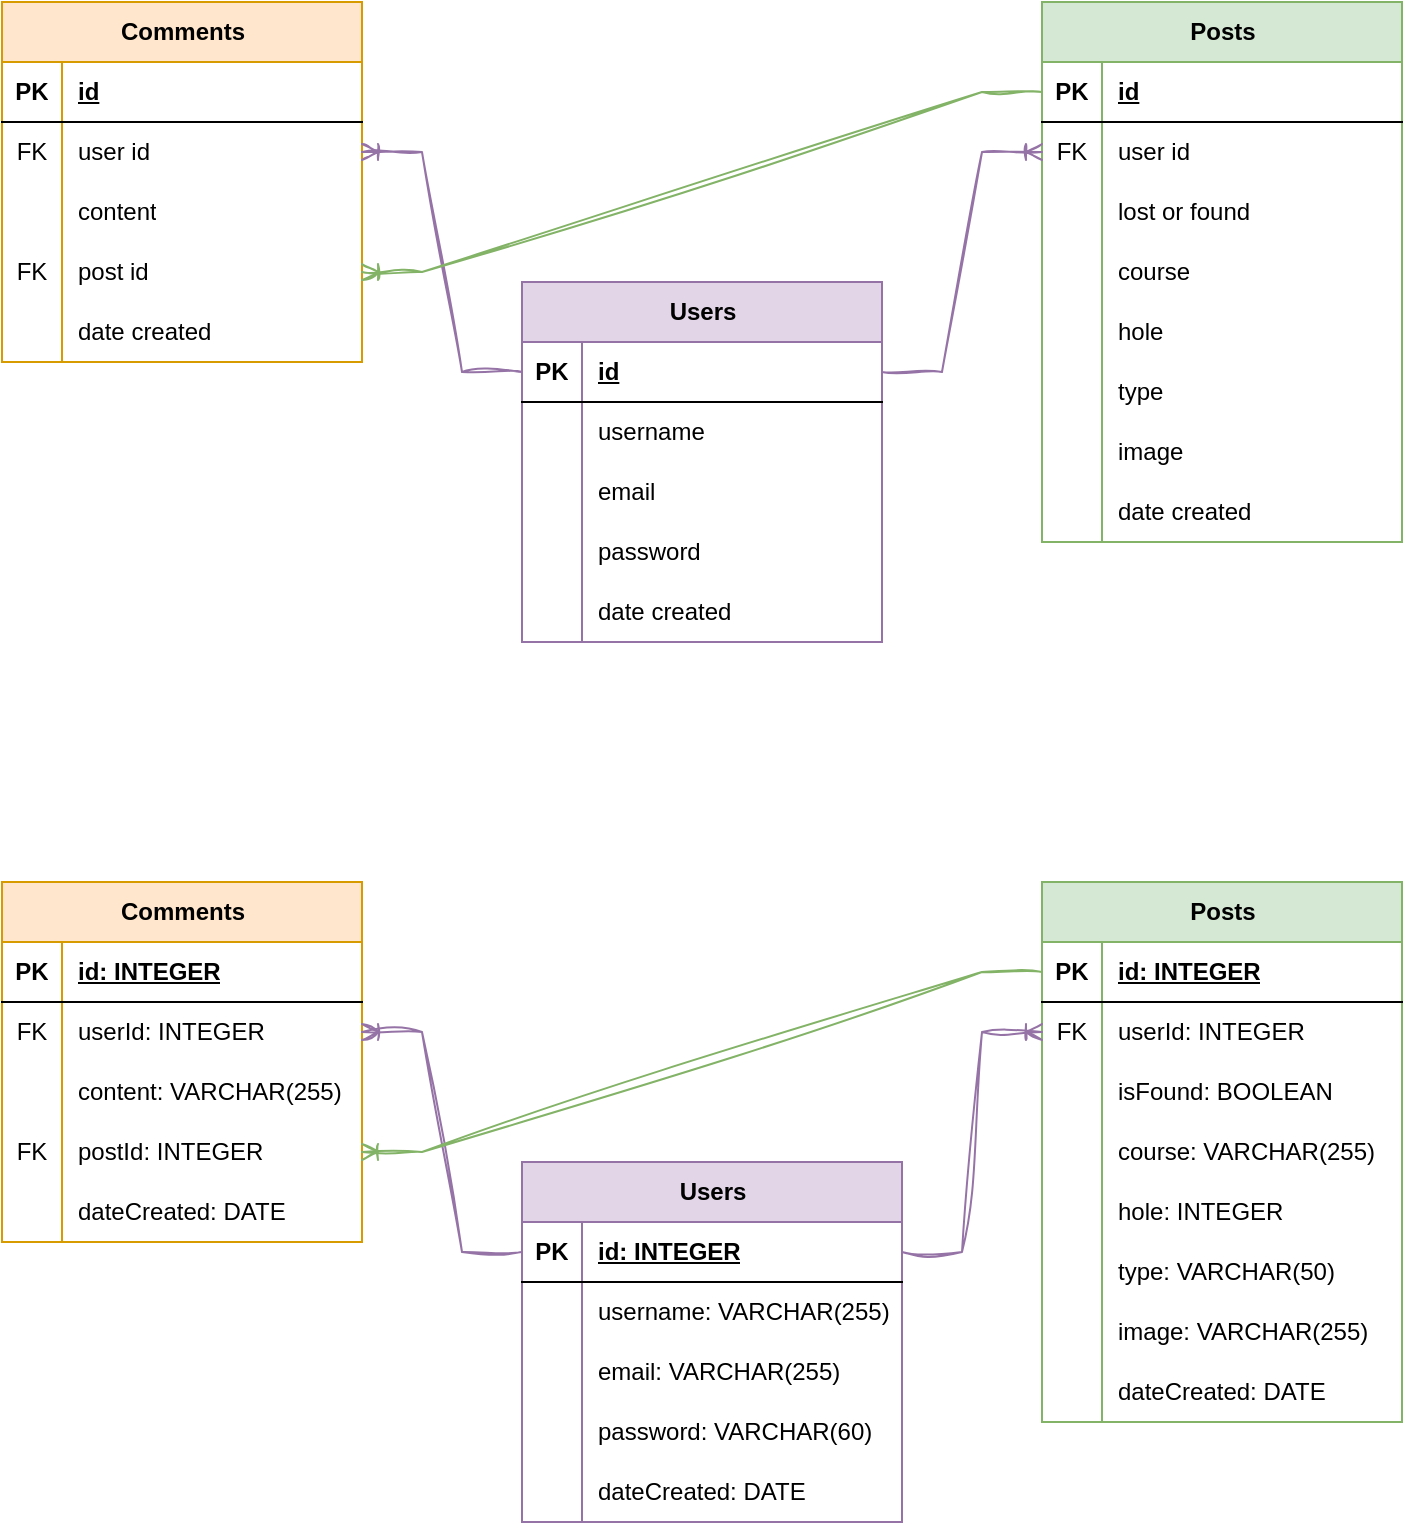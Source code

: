 <mxfile version="21.2.1" type="device">
  <diagram name="Page-1" id="g2P7sczLFPX81sxftLZf">
    <mxGraphModel dx="472" dy="746" grid="1" gridSize="10" guides="1" tooltips="1" connect="1" arrows="1" fold="1" page="1" pageScale="1" pageWidth="827" pageHeight="1169" math="0" shadow="0">
      <root>
        <mxCell id="0" />
        <mxCell id="1" parent="0" />
        <mxCell id="VHgBIhYrt_gvSV1f3l5t-1" value="Users" style="shape=table;startSize=30;container=1;collapsible=1;childLayout=tableLayout;fixedRows=1;rowLines=0;fontStyle=1;align=center;resizeLast=1;html=1;fillColor=#e1d5e7;strokeColor=#9673a6;" parent="1" vertex="1">
          <mxGeometry x="1030" y="220" width="180" height="180" as="geometry">
            <mxRectangle x="80" y="120" width="70" height="30" as="alternateBounds" />
          </mxGeometry>
        </mxCell>
        <mxCell id="VHgBIhYrt_gvSV1f3l5t-2" value="" style="shape=tableRow;horizontal=0;startSize=0;swimlaneHead=0;swimlaneBody=0;fillColor=none;collapsible=0;dropTarget=0;points=[[0,0.5],[1,0.5]];portConstraint=eastwest;top=0;left=0;right=0;bottom=1;" parent="VHgBIhYrt_gvSV1f3l5t-1" vertex="1">
          <mxGeometry y="30" width="180" height="30" as="geometry" />
        </mxCell>
        <mxCell id="VHgBIhYrt_gvSV1f3l5t-3" value="PK" style="shape=partialRectangle;connectable=0;fillColor=none;top=0;left=0;bottom=0;right=0;fontStyle=1;overflow=hidden;whiteSpace=wrap;html=1;" parent="VHgBIhYrt_gvSV1f3l5t-2" vertex="1">
          <mxGeometry width="30" height="30" as="geometry">
            <mxRectangle width="30" height="30" as="alternateBounds" />
          </mxGeometry>
        </mxCell>
        <mxCell id="VHgBIhYrt_gvSV1f3l5t-4" value="id" style="shape=partialRectangle;connectable=0;fillColor=none;top=0;left=0;bottom=0;right=0;align=left;spacingLeft=6;fontStyle=5;overflow=hidden;whiteSpace=wrap;html=1;" parent="VHgBIhYrt_gvSV1f3l5t-2" vertex="1">
          <mxGeometry x="30" width="150" height="30" as="geometry">
            <mxRectangle width="150" height="30" as="alternateBounds" />
          </mxGeometry>
        </mxCell>
        <mxCell id="VHgBIhYrt_gvSV1f3l5t-5" value="" style="shape=tableRow;horizontal=0;startSize=0;swimlaneHead=0;swimlaneBody=0;fillColor=none;collapsible=0;dropTarget=0;points=[[0,0.5],[1,0.5]];portConstraint=eastwest;top=0;left=0;right=0;bottom=0;" parent="VHgBIhYrt_gvSV1f3l5t-1" vertex="1">
          <mxGeometry y="60" width="180" height="30" as="geometry" />
        </mxCell>
        <mxCell id="VHgBIhYrt_gvSV1f3l5t-6" value="" style="shape=partialRectangle;connectable=0;fillColor=none;top=0;left=0;bottom=0;right=0;editable=1;overflow=hidden;whiteSpace=wrap;html=1;" parent="VHgBIhYrt_gvSV1f3l5t-5" vertex="1">
          <mxGeometry width="30" height="30" as="geometry">
            <mxRectangle width="30" height="30" as="alternateBounds" />
          </mxGeometry>
        </mxCell>
        <mxCell id="VHgBIhYrt_gvSV1f3l5t-7" value="username" style="shape=partialRectangle;connectable=0;fillColor=none;top=0;left=0;bottom=0;right=0;align=left;spacingLeft=6;overflow=hidden;whiteSpace=wrap;html=1;" parent="VHgBIhYrt_gvSV1f3l5t-5" vertex="1">
          <mxGeometry x="30" width="150" height="30" as="geometry">
            <mxRectangle width="150" height="30" as="alternateBounds" />
          </mxGeometry>
        </mxCell>
        <mxCell id="VHgBIhYrt_gvSV1f3l5t-8" value="" style="shape=tableRow;horizontal=0;startSize=0;swimlaneHead=0;swimlaneBody=0;fillColor=none;collapsible=0;dropTarget=0;points=[[0,0.5],[1,0.5]];portConstraint=eastwest;top=0;left=0;right=0;bottom=0;" parent="VHgBIhYrt_gvSV1f3l5t-1" vertex="1">
          <mxGeometry y="90" width="180" height="30" as="geometry" />
        </mxCell>
        <mxCell id="VHgBIhYrt_gvSV1f3l5t-9" value="" style="shape=partialRectangle;connectable=0;fillColor=none;top=0;left=0;bottom=0;right=0;editable=1;overflow=hidden;whiteSpace=wrap;html=1;" parent="VHgBIhYrt_gvSV1f3l5t-8" vertex="1">
          <mxGeometry width="30" height="30" as="geometry">
            <mxRectangle width="30" height="30" as="alternateBounds" />
          </mxGeometry>
        </mxCell>
        <mxCell id="VHgBIhYrt_gvSV1f3l5t-10" value="email" style="shape=partialRectangle;connectable=0;fillColor=none;top=0;left=0;bottom=0;right=0;align=left;spacingLeft=6;overflow=hidden;whiteSpace=wrap;html=1;" parent="VHgBIhYrt_gvSV1f3l5t-8" vertex="1">
          <mxGeometry x="30" width="150" height="30" as="geometry">
            <mxRectangle width="150" height="30" as="alternateBounds" />
          </mxGeometry>
        </mxCell>
        <mxCell id="VHgBIhYrt_gvSV1f3l5t-11" value="" style="shape=tableRow;horizontal=0;startSize=0;swimlaneHead=0;swimlaneBody=0;fillColor=none;collapsible=0;dropTarget=0;points=[[0,0.5],[1,0.5]];portConstraint=eastwest;top=0;left=0;right=0;bottom=0;" parent="VHgBIhYrt_gvSV1f3l5t-1" vertex="1">
          <mxGeometry y="120" width="180" height="30" as="geometry" />
        </mxCell>
        <mxCell id="VHgBIhYrt_gvSV1f3l5t-12" value="" style="shape=partialRectangle;connectable=0;fillColor=none;top=0;left=0;bottom=0;right=0;editable=1;overflow=hidden;whiteSpace=wrap;html=1;" parent="VHgBIhYrt_gvSV1f3l5t-11" vertex="1">
          <mxGeometry width="30" height="30" as="geometry">
            <mxRectangle width="30" height="30" as="alternateBounds" />
          </mxGeometry>
        </mxCell>
        <mxCell id="VHgBIhYrt_gvSV1f3l5t-13" value="password" style="shape=partialRectangle;connectable=0;fillColor=none;top=0;left=0;bottom=0;right=0;align=left;spacingLeft=6;overflow=hidden;whiteSpace=wrap;html=1;" parent="VHgBIhYrt_gvSV1f3l5t-11" vertex="1">
          <mxGeometry x="30" width="150" height="30" as="geometry">
            <mxRectangle width="150" height="30" as="alternateBounds" />
          </mxGeometry>
        </mxCell>
        <mxCell id="VHgBIhYrt_gvSV1f3l5t-14" style="shape=tableRow;horizontal=0;startSize=0;swimlaneHead=0;swimlaneBody=0;fillColor=none;collapsible=0;dropTarget=0;points=[[0,0.5],[1,0.5]];portConstraint=eastwest;top=0;left=0;right=0;bottom=0;" parent="VHgBIhYrt_gvSV1f3l5t-1" vertex="1">
          <mxGeometry y="150" width="180" height="30" as="geometry" />
        </mxCell>
        <mxCell id="VHgBIhYrt_gvSV1f3l5t-15" style="shape=partialRectangle;connectable=0;fillColor=none;top=0;left=0;bottom=0;right=0;editable=1;overflow=hidden;whiteSpace=wrap;html=1;" parent="VHgBIhYrt_gvSV1f3l5t-14" vertex="1">
          <mxGeometry width="30" height="30" as="geometry">
            <mxRectangle width="30" height="30" as="alternateBounds" />
          </mxGeometry>
        </mxCell>
        <mxCell id="VHgBIhYrt_gvSV1f3l5t-16" value="date created" style="shape=partialRectangle;connectable=0;fillColor=none;top=0;left=0;bottom=0;right=0;align=left;spacingLeft=6;overflow=hidden;whiteSpace=wrap;html=1;" parent="VHgBIhYrt_gvSV1f3l5t-14" vertex="1">
          <mxGeometry x="30" width="150" height="30" as="geometry">
            <mxRectangle width="150" height="30" as="alternateBounds" />
          </mxGeometry>
        </mxCell>
        <mxCell id="VHgBIhYrt_gvSV1f3l5t-17" value="Posts" style="shape=table;startSize=30;container=1;collapsible=1;childLayout=tableLayout;fixedRows=1;rowLines=0;fontStyle=1;align=center;resizeLast=1;html=1;fillColor=#d5e8d4;strokeColor=#82b366;" parent="1" vertex="1">
          <mxGeometry x="1290" y="80" width="180" height="270" as="geometry" />
        </mxCell>
        <mxCell id="VHgBIhYrt_gvSV1f3l5t-18" value="" style="shape=tableRow;horizontal=0;startSize=0;swimlaneHead=0;swimlaneBody=0;fillColor=none;collapsible=0;dropTarget=0;points=[[0,0.5],[1,0.5]];portConstraint=eastwest;top=0;left=0;right=0;bottom=1;" parent="VHgBIhYrt_gvSV1f3l5t-17" vertex="1">
          <mxGeometry y="30" width="180" height="30" as="geometry" />
        </mxCell>
        <mxCell id="VHgBIhYrt_gvSV1f3l5t-19" value="PK" style="shape=partialRectangle;connectable=0;fillColor=none;top=0;left=0;bottom=0;right=0;fontStyle=1;overflow=hidden;whiteSpace=wrap;html=1;" parent="VHgBIhYrt_gvSV1f3l5t-18" vertex="1">
          <mxGeometry width="30" height="30" as="geometry">
            <mxRectangle width="30" height="30" as="alternateBounds" />
          </mxGeometry>
        </mxCell>
        <mxCell id="VHgBIhYrt_gvSV1f3l5t-20" value="id" style="shape=partialRectangle;connectable=0;fillColor=none;top=0;left=0;bottom=0;right=0;align=left;spacingLeft=6;fontStyle=5;overflow=hidden;whiteSpace=wrap;html=1;" parent="VHgBIhYrt_gvSV1f3l5t-18" vertex="1">
          <mxGeometry x="30" width="150" height="30" as="geometry">
            <mxRectangle width="150" height="30" as="alternateBounds" />
          </mxGeometry>
        </mxCell>
        <mxCell id="VHgBIhYrt_gvSV1f3l5t-21" style="shape=tableRow;horizontal=0;startSize=0;swimlaneHead=0;swimlaneBody=0;fillColor=none;collapsible=0;dropTarget=0;points=[[0,0.5],[1,0.5]];portConstraint=eastwest;top=0;left=0;right=0;bottom=0;" parent="VHgBIhYrt_gvSV1f3l5t-17" vertex="1">
          <mxGeometry y="60" width="180" height="30" as="geometry" />
        </mxCell>
        <mxCell id="VHgBIhYrt_gvSV1f3l5t-22" value="FK" style="shape=partialRectangle;connectable=0;fillColor=none;top=0;left=0;bottom=0;right=0;editable=1;overflow=hidden;whiteSpace=wrap;html=1;" parent="VHgBIhYrt_gvSV1f3l5t-21" vertex="1">
          <mxGeometry width="30" height="30" as="geometry">
            <mxRectangle width="30" height="30" as="alternateBounds" />
          </mxGeometry>
        </mxCell>
        <mxCell id="VHgBIhYrt_gvSV1f3l5t-23" value="user id" style="shape=partialRectangle;connectable=0;fillColor=none;top=0;left=0;bottom=0;right=0;align=left;spacingLeft=6;overflow=hidden;whiteSpace=wrap;html=1;" parent="VHgBIhYrt_gvSV1f3l5t-21" vertex="1">
          <mxGeometry x="30" width="150" height="30" as="geometry">
            <mxRectangle width="150" height="30" as="alternateBounds" />
          </mxGeometry>
        </mxCell>
        <mxCell id="VHgBIhYrt_gvSV1f3l5t-24" value="" style="shape=tableRow;horizontal=0;startSize=0;swimlaneHead=0;swimlaneBody=0;fillColor=none;collapsible=0;dropTarget=0;points=[[0,0.5],[1,0.5]];portConstraint=eastwest;top=0;left=0;right=0;bottom=0;" parent="VHgBIhYrt_gvSV1f3l5t-17" vertex="1">
          <mxGeometry y="90" width="180" height="30" as="geometry" />
        </mxCell>
        <mxCell id="VHgBIhYrt_gvSV1f3l5t-25" value="" style="shape=partialRectangle;connectable=0;fillColor=none;top=0;left=0;bottom=0;right=0;editable=1;overflow=hidden;whiteSpace=wrap;html=1;" parent="VHgBIhYrt_gvSV1f3l5t-24" vertex="1">
          <mxGeometry width="30" height="30" as="geometry">
            <mxRectangle width="30" height="30" as="alternateBounds" />
          </mxGeometry>
        </mxCell>
        <mxCell id="VHgBIhYrt_gvSV1f3l5t-26" value="lost or found" style="shape=partialRectangle;connectable=0;fillColor=none;top=0;left=0;bottom=0;right=0;align=left;spacingLeft=6;overflow=hidden;whiteSpace=wrap;html=1;" parent="VHgBIhYrt_gvSV1f3l5t-24" vertex="1">
          <mxGeometry x="30" width="150" height="30" as="geometry">
            <mxRectangle width="150" height="30" as="alternateBounds" />
          </mxGeometry>
        </mxCell>
        <mxCell id="VHgBIhYrt_gvSV1f3l5t-27" value="" style="shape=tableRow;horizontal=0;startSize=0;swimlaneHead=0;swimlaneBody=0;fillColor=none;collapsible=0;dropTarget=0;points=[[0,0.5],[1,0.5]];portConstraint=eastwest;top=0;left=0;right=0;bottom=0;" parent="VHgBIhYrt_gvSV1f3l5t-17" vertex="1">
          <mxGeometry y="120" width="180" height="30" as="geometry" />
        </mxCell>
        <mxCell id="VHgBIhYrt_gvSV1f3l5t-28" value="" style="shape=partialRectangle;connectable=0;fillColor=none;top=0;left=0;bottom=0;right=0;editable=1;overflow=hidden;whiteSpace=wrap;html=1;" parent="VHgBIhYrt_gvSV1f3l5t-27" vertex="1">
          <mxGeometry width="30" height="30" as="geometry">
            <mxRectangle width="30" height="30" as="alternateBounds" />
          </mxGeometry>
        </mxCell>
        <mxCell id="VHgBIhYrt_gvSV1f3l5t-29" value="course" style="shape=partialRectangle;connectable=0;fillColor=none;top=0;left=0;bottom=0;right=0;align=left;spacingLeft=6;overflow=hidden;whiteSpace=wrap;html=1;" parent="VHgBIhYrt_gvSV1f3l5t-27" vertex="1">
          <mxGeometry x="30" width="150" height="30" as="geometry">
            <mxRectangle width="150" height="30" as="alternateBounds" />
          </mxGeometry>
        </mxCell>
        <mxCell id="VHgBIhYrt_gvSV1f3l5t-30" value="" style="shape=tableRow;horizontal=0;startSize=0;swimlaneHead=0;swimlaneBody=0;fillColor=none;collapsible=0;dropTarget=0;points=[[0,0.5],[1,0.5]];portConstraint=eastwest;top=0;left=0;right=0;bottom=0;" parent="VHgBIhYrt_gvSV1f3l5t-17" vertex="1">
          <mxGeometry y="150" width="180" height="30" as="geometry" />
        </mxCell>
        <mxCell id="VHgBIhYrt_gvSV1f3l5t-31" value="" style="shape=partialRectangle;connectable=0;fillColor=none;top=0;left=0;bottom=0;right=0;editable=1;overflow=hidden;whiteSpace=wrap;html=1;" parent="VHgBIhYrt_gvSV1f3l5t-30" vertex="1">
          <mxGeometry width="30" height="30" as="geometry">
            <mxRectangle width="30" height="30" as="alternateBounds" />
          </mxGeometry>
        </mxCell>
        <mxCell id="VHgBIhYrt_gvSV1f3l5t-32" value="hole" style="shape=partialRectangle;connectable=0;fillColor=none;top=0;left=0;bottom=0;right=0;align=left;spacingLeft=6;overflow=hidden;whiteSpace=wrap;html=1;" parent="VHgBIhYrt_gvSV1f3l5t-30" vertex="1">
          <mxGeometry x="30" width="150" height="30" as="geometry">
            <mxRectangle width="150" height="30" as="alternateBounds" />
          </mxGeometry>
        </mxCell>
        <mxCell id="VHgBIhYrt_gvSV1f3l5t-33" style="shape=tableRow;horizontal=0;startSize=0;swimlaneHead=0;swimlaneBody=0;fillColor=none;collapsible=0;dropTarget=0;points=[[0,0.5],[1,0.5]];portConstraint=eastwest;top=0;left=0;right=0;bottom=0;" parent="VHgBIhYrt_gvSV1f3l5t-17" vertex="1">
          <mxGeometry y="180" width="180" height="30" as="geometry" />
        </mxCell>
        <mxCell id="VHgBIhYrt_gvSV1f3l5t-34" style="shape=partialRectangle;connectable=0;fillColor=none;top=0;left=0;bottom=0;right=0;editable=1;overflow=hidden;whiteSpace=wrap;html=1;" parent="VHgBIhYrt_gvSV1f3l5t-33" vertex="1">
          <mxGeometry width="30" height="30" as="geometry">
            <mxRectangle width="30" height="30" as="alternateBounds" />
          </mxGeometry>
        </mxCell>
        <mxCell id="VHgBIhYrt_gvSV1f3l5t-35" value="type" style="shape=partialRectangle;connectable=0;fillColor=none;top=0;left=0;bottom=0;right=0;align=left;spacingLeft=6;overflow=hidden;whiteSpace=wrap;html=1;" parent="VHgBIhYrt_gvSV1f3l5t-33" vertex="1">
          <mxGeometry x="30" width="150" height="30" as="geometry">
            <mxRectangle width="150" height="30" as="alternateBounds" />
          </mxGeometry>
        </mxCell>
        <mxCell id="e8pSxzLJ72LT2eablnKi-1" style="shape=tableRow;horizontal=0;startSize=0;swimlaneHead=0;swimlaneBody=0;fillColor=none;collapsible=0;dropTarget=0;points=[[0,0.5],[1,0.5]];portConstraint=eastwest;top=0;left=0;right=0;bottom=0;" parent="VHgBIhYrt_gvSV1f3l5t-17" vertex="1">
          <mxGeometry y="210" width="180" height="30" as="geometry" />
        </mxCell>
        <mxCell id="e8pSxzLJ72LT2eablnKi-2" style="shape=partialRectangle;connectable=0;fillColor=none;top=0;left=0;bottom=0;right=0;editable=1;overflow=hidden;whiteSpace=wrap;html=1;" parent="e8pSxzLJ72LT2eablnKi-1" vertex="1">
          <mxGeometry width="30" height="30" as="geometry">
            <mxRectangle width="30" height="30" as="alternateBounds" />
          </mxGeometry>
        </mxCell>
        <mxCell id="e8pSxzLJ72LT2eablnKi-3" value="image" style="shape=partialRectangle;connectable=0;fillColor=none;top=0;left=0;bottom=0;right=0;align=left;spacingLeft=6;overflow=hidden;whiteSpace=wrap;html=1;" parent="e8pSxzLJ72LT2eablnKi-1" vertex="1">
          <mxGeometry x="30" width="150" height="30" as="geometry">
            <mxRectangle width="150" height="30" as="alternateBounds" />
          </mxGeometry>
        </mxCell>
        <mxCell id="VHgBIhYrt_gvSV1f3l5t-36" style="shape=tableRow;horizontal=0;startSize=0;swimlaneHead=0;swimlaneBody=0;fillColor=none;collapsible=0;dropTarget=0;points=[[0,0.5],[1,0.5]];portConstraint=eastwest;top=0;left=0;right=0;bottom=0;" parent="VHgBIhYrt_gvSV1f3l5t-17" vertex="1">
          <mxGeometry y="240" width="180" height="30" as="geometry" />
        </mxCell>
        <mxCell id="VHgBIhYrt_gvSV1f3l5t-37" style="shape=partialRectangle;connectable=0;fillColor=none;top=0;left=0;bottom=0;right=0;editable=1;overflow=hidden;whiteSpace=wrap;html=1;" parent="VHgBIhYrt_gvSV1f3l5t-36" vertex="1">
          <mxGeometry width="30" height="30" as="geometry">
            <mxRectangle width="30" height="30" as="alternateBounds" />
          </mxGeometry>
        </mxCell>
        <mxCell id="VHgBIhYrt_gvSV1f3l5t-38" value="date created" style="shape=partialRectangle;connectable=0;fillColor=none;top=0;left=0;bottom=0;right=0;align=left;spacingLeft=6;overflow=hidden;whiteSpace=wrap;html=1;" parent="VHgBIhYrt_gvSV1f3l5t-36" vertex="1">
          <mxGeometry x="30" width="150" height="30" as="geometry">
            <mxRectangle width="150" height="30" as="alternateBounds" />
          </mxGeometry>
        </mxCell>
        <mxCell id="VHgBIhYrt_gvSV1f3l5t-39" value="Comments" style="shape=table;startSize=30;container=1;collapsible=1;childLayout=tableLayout;fixedRows=1;rowLines=0;fontStyle=1;align=center;resizeLast=1;html=1;fillColor=#ffe6cc;strokeColor=#d79b00;" parent="1" vertex="1">
          <mxGeometry x="770" y="80" width="180" height="180" as="geometry" />
        </mxCell>
        <mxCell id="VHgBIhYrt_gvSV1f3l5t-40" value="" style="shape=tableRow;horizontal=0;startSize=0;swimlaneHead=0;swimlaneBody=0;fillColor=none;collapsible=0;dropTarget=0;points=[[0,0.5],[1,0.5]];portConstraint=eastwest;top=0;left=0;right=0;bottom=1;" parent="VHgBIhYrt_gvSV1f3l5t-39" vertex="1">
          <mxGeometry y="30" width="180" height="30" as="geometry" />
        </mxCell>
        <mxCell id="VHgBIhYrt_gvSV1f3l5t-41" value="PK" style="shape=partialRectangle;connectable=0;fillColor=none;top=0;left=0;bottom=0;right=0;fontStyle=1;overflow=hidden;whiteSpace=wrap;html=1;" parent="VHgBIhYrt_gvSV1f3l5t-40" vertex="1">
          <mxGeometry width="30" height="30" as="geometry">
            <mxRectangle width="30" height="30" as="alternateBounds" />
          </mxGeometry>
        </mxCell>
        <mxCell id="VHgBIhYrt_gvSV1f3l5t-42" value="id" style="shape=partialRectangle;connectable=0;fillColor=none;top=0;left=0;bottom=0;right=0;align=left;spacingLeft=6;fontStyle=5;overflow=hidden;whiteSpace=wrap;html=1;" parent="VHgBIhYrt_gvSV1f3l5t-40" vertex="1">
          <mxGeometry x="30" width="150" height="30" as="geometry">
            <mxRectangle width="150" height="30" as="alternateBounds" />
          </mxGeometry>
        </mxCell>
        <mxCell id="VHgBIhYrt_gvSV1f3l5t-43" value="" style="shape=tableRow;horizontal=0;startSize=0;swimlaneHead=0;swimlaneBody=0;fillColor=none;collapsible=0;dropTarget=0;points=[[0,0.5],[1,0.5]];portConstraint=eastwest;top=0;left=0;right=0;bottom=0;" parent="VHgBIhYrt_gvSV1f3l5t-39" vertex="1">
          <mxGeometry y="60" width="180" height="30" as="geometry" />
        </mxCell>
        <mxCell id="VHgBIhYrt_gvSV1f3l5t-44" value="FK" style="shape=partialRectangle;connectable=0;fillColor=none;top=0;left=0;bottom=0;right=0;editable=1;overflow=hidden;whiteSpace=wrap;html=1;" parent="VHgBIhYrt_gvSV1f3l5t-43" vertex="1">
          <mxGeometry width="30" height="30" as="geometry">
            <mxRectangle width="30" height="30" as="alternateBounds" />
          </mxGeometry>
        </mxCell>
        <mxCell id="VHgBIhYrt_gvSV1f3l5t-45" value="user id" style="shape=partialRectangle;connectable=0;fillColor=none;top=0;left=0;bottom=0;right=0;align=left;spacingLeft=6;overflow=hidden;whiteSpace=wrap;html=1;" parent="VHgBIhYrt_gvSV1f3l5t-43" vertex="1">
          <mxGeometry x="30" width="150" height="30" as="geometry">
            <mxRectangle width="150" height="30" as="alternateBounds" />
          </mxGeometry>
        </mxCell>
        <mxCell id="VHgBIhYrt_gvSV1f3l5t-46" value="" style="shape=tableRow;horizontal=0;startSize=0;swimlaneHead=0;swimlaneBody=0;fillColor=none;collapsible=0;dropTarget=0;points=[[0,0.5],[1,0.5]];portConstraint=eastwest;top=0;left=0;right=0;bottom=0;" parent="VHgBIhYrt_gvSV1f3l5t-39" vertex="1">
          <mxGeometry y="90" width="180" height="30" as="geometry" />
        </mxCell>
        <mxCell id="VHgBIhYrt_gvSV1f3l5t-47" value="" style="shape=partialRectangle;connectable=0;fillColor=none;top=0;left=0;bottom=0;right=0;editable=1;overflow=hidden;whiteSpace=wrap;html=1;" parent="VHgBIhYrt_gvSV1f3l5t-46" vertex="1">
          <mxGeometry width="30" height="30" as="geometry">
            <mxRectangle width="30" height="30" as="alternateBounds" />
          </mxGeometry>
        </mxCell>
        <mxCell id="VHgBIhYrt_gvSV1f3l5t-48" value="content" style="shape=partialRectangle;connectable=0;fillColor=none;top=0;left=0;bottom=0;right=0;align=left;spacingLeft=6;overflow=hidden;whiteSpace=wrap;html=1;" parent="VHgBIhYrt_gvSV1f3l5t-46" vertex="1">
          <mxGeometry x="30" width="150" height="30" as="geometry">
            <mxRectangle width="150" height="30" as="alternateBounds" />
          </mxGeometry>
        </mxCell>
        <mxCell id="VHgBIhYrt_gvSV1f3l5t-49" style="shape=tableRow;horizontal=0;startSize=0;swimlaneHead=0;swimlaneBody=0;fillColor=none;collapsible=0;dropTarget=0;points=[[0,0.5],[1,0.5]];portConstraint=eastwest;top=0;left=0;right=0;bottom=0;" parent="VHgBIhYrt_gvSV1f3l5t-39" vertex="1">
          <mxGeometry y="120" width="180" height="30" as="geometry" />
        </mxCell>
        <mxCell id="VHgBIhYrt_gvSV1f3l5t-50" value="FK" style="shape=partialRectangle;connectable=0;fillColor=none;top=0;left=0;bottom=0;right=0;editable=1;overflow=hidden;whiteSpace=wrap;html=1;" parent="VHgBIhYrt_gvSV1f3l5t-49" vertex="1">
          <mxGeometry width="30" height="30" as="geometry">
            <mxRectangle width="30" height="30" as="alternateBounds" />
          </mxGeometry>
        </mxCell>
        <mxCell id="VHgBIhYrt_gvSV1f3l5t-51" value="post id" style="shape=partialRectangle;connectable=0;fillColor=none;top=0;left=0;bottom=0;right=0;align=left;spacingLeft=6;overflow=hidden;whiteSpace=wrap;html=1;" parent="VHgBIhYrt_gvSV1f3l5t-49" vertex="1">
          <mxGeometry x="30" width="150" height="30" as="geometry">
            <mxRectangle width="150" height="30" as="alternateBounds" />
          </mxGeometry>
        </mxCell>
        <mxCell id="VHgBIhYrt_gvSV1f3l5t-52" value="" style="shape=tableRow;horizontal=0;startSize=0;swimlaneHead=0;swimlaneBody=0;fillColor=none;collapsible=0;dropTarget=0;points=[[0,0.5],[1,0.5]];portConstraint=eastwest;top=0;left=0;right=0;bottom=0;" parent="VHgBIhYrt_gvSV1f3l5t-39" vertex="1">
          <mxGeometry y="150" width="180" height="30" as="geometry" />
        </mxCell>
        <mxCell id="VHgBIhYrt_gvSV1f3l5t-53" value="" style="shape=partialRectangle;connectable=0;fillColor=none;top=0;left=0;bottom=0;right=0;editable=1;overflow=hidden;whiteSpace=wrap;html=1;" parent="VHgBIhYrt_gvSV1f3l5t-52" vertex="1">
          <mxGeometry width="30" height="30" as="geometry">
            <mxRectangle width="30" height="30" as="alternateBounds" />
          </mxGeometry>
        </mxCell>
        <mxCell id="VHgBIhYrt_gvSV1f3l5t-54" value="date created" style="shape=partialRectangle;connectable=0;fillColor=none;top=0;left=0;bottom=0;right=0;align=left;spacingLeft=6;overflow=hidden;whiteSpace=wrap;html=1;" parent="VHgBIhYrt_gvSV1f3l5t-52" vertex="1">
          <mxGeometry x="30" width="150" height="30" as="geometry">
            <mxRectangle width="150" height="30" as="alternateBounds" />
          </mxGeometry>
        </mxCell>
        <mxCell id="VHgBIhYrt_gvSV1f3l5t-55" value="" style="edgeStyle=entityRelationEdgeStyle;fontSize=12;html=1;endArrow=ERoneToMany;rounded=0;sketch=1;curveFitting=1;jiggle=2;fillColor=#e1d5e7;strokeColor=#9673a6;" parent="1" source="VHgBIhYrt_gvSV1f3l5t-2" target="VHgBIhYrt_gvSV1f3l5t-21" edge="1">
          <mxGeometry width="100" height="100" relative="1" as="geometry">
            <mxPoint x="999" y="100" as="sourcePoint" />
            <mxPoint x="1059" y="410" as="targetPoint" />
          </mxGeometry>
        </mxCell>
        <mxCell id="VHgBIhYrt_gvSV1f3l5t-56" value="" style="edgeStyle=entityRelationEdgeStyle;fontSize=12;html=1;endArrow=ERoneToMany;rounded=0;exitX=0;exitY=0.5;exitDx=0;exitDy=0;sketch=1;curveFitting=1;jiggle=2;fillColor=#e1d5e7;strokeColor=#9673a6;" parent="1" source="VHgBIhYrt_gvSV1f3l5t-2" target="VHgBIhYrt_gvSV1f3l5t-43" edge="1">
          <mxGeometry width="100" height="100" relative="1" as="geometry">
            <mxPoint x="989" y="90" as="sourcePoint" />
            <mxPoint x="900" y="160" as="targetPoint" />
          </mxGeometry>
        </mxCell>
        <mxCell id="VHgBIhYrt_gvSV1f3l5t-57" value="" style="edgeStyle=entityRelationEdgeStyle;fontSize=12;html=1;endArrow=ERoneToMany;rounded=0;exitX=0;exitY=0.5;exitDx=0;exitDy=0;entryX=1;entryY=0.5;entryDx=0;entryDy=0;sketch=1;curveFitting=1;jiggle=2;fillColor=#d5e8d4;strokeColor=#82b366;" parent="1" source="VHgBIhYrt_gvSV1f3l5t-18" target="VHgBIhYrt_gvSV1f3l5t-49" edge="1">
          <mxGeometry width="100" height="100" relative="1" as="geometry">
            <mxPoint x="1409" y="370" as="sourcePoint" />
            <mxPoint x="1389" y="200" as="targetPoint" />
          </mxGeometry>
        </mxCell>
        <mxCell id="VHgBIhYrt_gvSV1f3l5t-60" value="Users" style="shape=table;startSize=30;container=1;collapsible=1;childLayout=tableLayout;fixedRows=1;rowLines=0;fontStyle=1;align=center;resizeLast=1;html=1;fillColor=#e1d5e7;strokeColor=#9673a6;" parent="1" vertex="1">
          <mxGeometry x="1030" y="660" width="190" height="180" as="geometry">
            <mxRectangle x="80" y="120" width="70" height="30" as="alternateBounds" />
          </mxGeometry>
        </mxCell>
        <mxCell id="VHgBIhYrt_gvSV1f3l5t-61" value="" style="shape=tableRow;horizontal=0;startSize=0;swimlaneHead=0;swimlaneBody=0;fillColor=none;collapsible=0;dropTarget=0;points=[[0,0.5],[1,0.5]];portConstraint=eastwest;top=0;left=0;right=0;bottom=1;" parent="VHgBIhYrt_gvSV1f3l5t-60" vertex="1">
          <mxGeometry y="30" width="190" height="30" as="geometry" />
        </mxCell>
        <mxCell id="VHgBIhYrt_gvSV1f3l5t-62" value="PK" style="shape=partialRectangle;connectable=0;fillColor=none;top=0;left=0;bottom=0;right=0;fontStyle=1;overflow=hidden;whiteSpace=wrap;html=1;" parent="VHgBIhYrt_gvSV1f3l5t-61" vertex="1">
          <mxGeometry width="30" height="30" as="geometry">
            <mxRectangle width="30" height="30" as="alternateBounds" />
          </mxGeometry>
        </mxCell>
        <mxCell id="VHgBIhYrt_gvSV1f3l5t-63" value="id: INTEGER" style="shape=partialRectangle;connectable=0;fillColor=none;top=0;left=0;bottom=0;right=0;align=left;spacingLeft=6;fontStyle=5;overflow=hidden;whiteSpace=wrap;html=1;" parent="VHgBIhYrt_gvSV1f3l5t-61" vertex="1">
          <mxGeometry x="30" width="160" height="30" as="geometry">
            <mxRectangle width="160" height="30" as="alternateBounds" />
          </mxGeometry>
        </mxCell>
        <mxCell id="VHgBIhYrt_gvSV1f3l5t-64" value="" style="shape=tableRow;horizontal=0;startSize=0;swimlaneHead=0;swimlaneBody=0;fillColor=none;collapsible=0;dropTarget=0;points=[[0,0.5],[1,0.5]];portConstraint=eastwest;top=0;left=0;right=0;bottom=0;" parent="VHgBIhYrt_gvSV1f3l5t-60" vertex="1">
          <mxGeometry y="60" width="190" height="30" as="geometry" />
        </mxCell>
        <mxCell id="VHgBIhYrt_gvSV1f3l5t-65" value="" style="shape=partialRectangle;connectable=0;fillColor=none;top=0;left=0;bottom=0;right=0;editable=1;overflow=hidden;whiteSpace=wrap;html=1;" parent="VHgBIhYrt_gvSV1f3l5t-64" vertex="1">
          <mxGeometry width="30" height="30" as="geometry">
            <mxRectangle width="30" height="30" as="alternateBounds" />
          </mxGeometry>
        </mxCell>
        <mxCell id="VHgBIhYrt_gvSV1f3l5t-66" value="username: VARCHAR(255)" style="shape=partialRectangle;connectable=0;fillColor=none;top=0;left=0;bottom=0;right=0;align=left;spacingLeft=6;overflow=hidden;whiteSpace=wrap;html=1;" parent="VHgBIhYrt_gvSV1f3l5t-64" vertex="1">
          <mxGeometry x="30" width="160" height="30" as="geometry">
            <mxRectangle width="160" height="30" as="alternateBounds" />
          </mxGeometry>
        </mxCell>
        <mxCell id="VHgBIhYrt_gvSV1f3l5t-67" value="" style="shape=tableRow;horizontal=0;startSize=0;swimlaneHead=0;swimlaneBody=0;fillColor=none;collapsible=0;dropTarget=0;points=[[0,0.5],[1,0.5]];portConstraint=eastwest;top=0;left=0;right=0;bottom=0;" parent="VHgBIhYrt_gvSV1f3l5t-60" vertex="1">
          <mxGeometry y="90" width="190" height="30" as="geometry" />
        </mxCell>
        <mxCell id="VHgBIhYrt_gvSV1f3l5t-68" value="" style="shape=partialRectangle;connectable=0;fillColor=none;top=0;left=0;bottom=0;right=0;editable=1;overflow=hidden;whiteSpace=wrap;html=1;" parent="VHgBIhYrt_gvSV1f3l5t-67" vertex="1">
          <mxGeometry width="30" height="30" as="geometry">
            <mxRectangle width="30" height="30" as="alternateBounds" />
          </mxGeometry>
        </mxCell>
        <mxCell id="VHgBIhYrt_gvSV1f3l5t-69" value="email: VARCHAR(255)" style="shape=partialRectangle;connectable=0;fillColor=none;top=0;left=0;bottom=0;right=0;align=left;spacingLeft=6;overflow=hidden;whiteSpace=wrap;html=1;" parent="VHgBIhYrt_gvSV1f3l5t-67" vertex="1">
          <mxGeometry x="30" width="160" height="30" as="geometry">
            <mxRectangle width="160" height="30" as="alternateBounds" />
          </mxGeometry>
        </mxCell>
        <mxCell id="VHgBIhYrt_gvSV1f3l5t-70" value="" style="shape=tableRow;horizontal=0;startSize=0;swimlaneHead=0;swimlaneBody=0;fillColor=none;collapsible=0;dropTarget=0;points=[[0,0.5],[1,0.5]];portConstraint=eastwest;top=0;left=0;right=0;bottom=0;" parent="VHgBIhYrt_gvSV1f3l5t-60" vertex="1">
          <mxGeometry y="120" width="190" height="30" as="geometry" />
        </mxCell>
        <mxCell id="VHgBIhYrt_gvSV1f3l5t-71" value="" style="shape=partialRectangle;connectable=0;fillColor=none;top=0;left=0;bottom=0;right=0;editable=1;overflow=hidden;whiteSpace=wrap;html=1;" parent="VHgBIhYrt_gvSV1f3l5t-70" vertex="1">
          <mxGeometry width="30" height="30" as="geometry">
            <mxRectangle width="30" height="30" as="alternateBounds" />
          </mxGeometry>
        </mxCell>
        <mxCell id="VHgBIhYrt_gvSV1f3l5t-72" value="password: VARCHAR(60)" style="shape=partialRectangle;connectable=0;fillColor=none;top=0;left=0;bottom=0;right=0;align=left;spacingLeft=6;overflow=hidden;whiteSpace=wrap;html=1;" parent="VHgBIhYrt_gvSV1f3l5t-70" vertex="1">
          <mxGeometry x="30" width="160" height="30" as="geometry">
            <mxRectangle width="160" height="30" as="alternateBounds" />
          </mxGeometry>
        </mxCell>
        <mxCell id="VHgBIhYrt_gvSV1f3l5t-73" style="shape=tableRow;horizontal=0;startSize=0;swimlaneHead=0;swimlaneBody=0;fillColor=none;collapsible=0;dropTarget=0;points=[[0,0.5],[1,0.5]];portConstraint=eastwest;top=0;left=0;right=0;bottom=0;" parent="VHgBIhYrt_gvSV1f3l5t-60" vertex="1">
          <mxGeometry y="150" width="190" height="30" as="geometry" />
        </mxCell>
        <mxCell id="VHgBIhYrt_gvSV1f3l5t-74" style="shape=partialRectangle;connectable=0;fillColor=none;top=0;left=0;bottom=0;right=0;editable=1;overflow=hidden;whiteSpace=wrap;html=1;" parent="VHgBIhYrt_gvSV1f3l5t-73" vertex="1">
          <mxGeometry width="30" height="30" as="geometry">
            <mxRectangle width="30" height="30" as="alternateBounds" />
          </mxGeometry>
        </mxCell>
        <mxCell id="VHgBIhYrt_gvSV1f3l5t-75" value="dateCreated: DATE" style="shape=partialRectangle;connectable=0;fillColor=none;top=0;left=0;bottom=0;right=0;align=left;spacingLeft=6;overflow=hidden;whiteSpace=wrap;html=1;" parent="VHgBIhYrt_gvSV1f3l5t-73" vertex="1">
          <mxGeometry x="30" width="160" height="30" as="geometry">
            <mxRectangle width="160" height="30" as="alternateBounds" />
          </mxGeometry>
        </mxCell>
        <mxCell id="VHgBIhYrt_gvSV1f3l5t-76" value="Posts" style="shape=table;startSize=30;container=1;collapsible=1;childLayout=tableLayout;fixedRows=1;rowLines=0;fontStyle=1;align=center;resizeLast=1;html=1;fillColor=#d5e8d4;strokeColor=#82b366;" parent="1" vertex="1">
          <mxGeometry x="1290" y="520" width="180" height="270" as="geometry" />
        </mxCell>
        <mxCell id="VHgBIhYrt_gvSV1f3l5t-77" value="" style="shape=tableRow;horizontal=0;startSize=0;swimlaneHead=0;swimlaneBody=0;fillColor=none;collapsible=0;dropTarget=0;points=[[0,0.5],[1,0.5]];portConstraint=eastwest;top=0;left=0;right=0;bottom=1;" parent="VHgBIhYrt_gvSV1f3l5t-76" vertex="1">
          <mxGeometry y="30" width="180" height="30" as="geometry" />
        </mxCell>
        <mxCell id="VHgBIhYrt_gvSV1f3l5t-78" value="PK" style="shape=partialRectangle;connectable=0;fillColor=none;top=0;left=0;bottom=0;right=0;fontStyle=1;overflow=hidden;whiteSpace=wrap;html=1;" parent="VHgBIhYrt_gvSV1f3l5t-77" vertex="1">
          <mxGeometry width="30" height="30" as="geometry">
            <mxRectangle width="30" height="30" as="alternateBounds" />
          </mxGeometry>
        </mxCell>
        <mxCell id="VHgBIhYrt_gvSV1f3l5t-79" value="id: INTEGER" style="shape=partialRectangle;connectable=0;fillColor=none;top=0;left=0;bottom=0;right=0;align=left;spacingLeft=6;fontStyle=5;overflow=hidden;whiteSpace=wrap;html=1;" parent="VHgBIhYrt_gvSV1f3l5t-77" vertex="1">
          <mxGeometry x="30" width="150" height="30" as="geometry">
            <mxRectangle width="150" height="30" as="alternateBounds" />
          </mxGeometry>
        </mxCell>
        <mxCell id="VHgBIhYrt_gvSV1f3l5t-80" style="shape=tableRow;horizontal=0;startSize=0;swimlaneHead=0;swimlaneBody=0;fillColor=none;collapsible=0;dropTarget=0;points=[[0,0.5],[1,0.5]];portConstraint=eastwest;top=0;left=0;right=0;bottom=0;" parent="VHgBIhYrt_gvSV1f3l5t-76" vertex="1">
          <mxGeometry y="60" width="180" height="30" as="geometry" />
        </mxCell>
        <mxCell id="VHgBIhYrt_gvSV1f3l5t-81" value="FK" style="shape=partialRectangle;connectable=0;fillColor=none;top=0;left=0;bottom=0;right=0;editable=1;overflow=hidden;whiteSpace=wrap;html=1;" parent="VHgBIhYrt_gvSV1f3l5t-80" vertex="1">
          <mxGeometry width="30" height="30" as="geometry">
            <mxRectangle width="30" height="30" as="alternateBounds" />
          </mxGeometry>
        </mxCell>
        <mxCell id="VHgBIhYrt_gvSV1f3l5t-82" value="userId: INTEGER" style="shape=partialRectangle;connectable=0;fillColor=none;top=0;left=0;bottom=0;right=0;align=left;spacingLeft=6;overflow=hidden;whiteSpace=wrap;html=1;" parent="VHgBIhYrt_gvSV1f3l5t-80" vertex="1">
          <mxGeometry x="30" width="150" height="30" as="geometry">
            <mxRectangle width="150" height="30" as="alternateBounds" />
          </mxGeometry>
        </mxCell>
        <mxCell id="VHgBIhYrt_gvSV1f3l5t-83" value="" style="shape=tableRow;horizontal=0;startSize=0;swimlaneHead=0;swimlaneBody=0;fillColor=none;collapsible=0;dropTarget=0;points=[[0,0.5],[1,0.5]];portConstraint=eastwest;top=0;left=0;right=0;bottom=0;" parent="VHgBIhYrt_gvSV1f3l5t-76" vertex="1">
          <mxGeometry y="90" width="180" height="30" as="geometry" />
        </mxCell>
        <mxCell id="VHgBIhYrt_gvSV1f3l5t-84" value="" style="shape=partialRectangle;connectable=0;fillColor=none;top=0;left=0;bottom=0;right=0;editable=1;overflow=hidden;whiteSpace=wrap;html=1;" parent="VHgBIhYrt_gvSV1f3l5t-83" vertex="1">
          <mxGeometry width="30" height="30" as="geometry">
            <mxRectangle width="30" height="30" as="alternateBounds" />
          </mxGeometry>
        </mxCell>
        <mxCell id="VHgBIhYrt_gvSV1f3l5t-85" value="isFound:&amp;nbsp;BOOLEAN" style="shape=partialRectangle;connectable=0;fillColor=none;top=0;left=0;bottom=0;right=0;align=left;spacingLeft=6;overflow=hidden;whiteSpace=wrap;html=1;" parent="VHgBIhYrt_gvSV1f3l5t-83" vertex="1">
          <mxGeometry x="30" width="150" height="30" as="geometry">
            <mxRectangle width="150" height="30" as="alternateBounds" />
          </mxGeometry>
        </mxCell>
        <mxCell id="VHgBIhYrt_gvSV1f3l5t-86" value="" style="shape=tableRow;horizontal=0;startSize=0;swimlaneHead=0;swimlaneBody=0;fillColor=none;collapsible=0;dropTarget=0;points=[[0,0.5],[1,0.5]];portConstraint=eastwest;top=0;left=0;right=0;bottom=0;" parent="VHgBIhYrt_gvSV1f3l5t-76" vertex="1">
          <mxGeometry y="120" width="180" height="30" as="geometry" />
        </mxCell>
        <mxCell id="VHgBIhYrt_gvSV1f3l5t-87" value="" style="shape=partialRectangle;connectable=0;fillColor=none;top=0;left=0;bottom=0;right=0;editable=1;overflow=hidden;whiteSpace=wrap;html=1;" parent="VHgBIhYrt_gvSV1f3l5t-86" vertex="1">
          <mxGeometry width="30" height="30" as="geometry">
            <mxRectangle width="30" height="30" as="alternateBounds" />
          </mxGeometry>
        </mxCell>
        <mxCell id="VHgBIhYrt_gvSV1f3l5t-88" value="course: VARCHAR(255)" style="shape=partialRectangle;connectable=0;fillColor=none;top=0;left=0;bottom=0;right=0;align=left;spacingLeft=6;overflow=hidden;whiteSpace=wrap;html=1;" parent="VHgBIhYrt_gvSV1f3l5t-86" vertex="1">
          <mxGeometry x="30" width="150" height="30" as="geometry">
            <mxRectangle width="150" height="30" as="alternateBounds" />
          </mxGeometry>
        </mxCell>
        <mxCell id="VHgBIhYrt_gvSV1f3l5t-89" value="" style="shape=tableRow;horizontal=0;startSize=0;swimlaneHead=0;swimlaneBody=0;fillColor=none;collapsible=0;dropTarget=0;points=[[0,0.5],[1,0.5]];portConstraint=eastwest;top=0;left=0;right=0;bottom=0;" parent="VHgBIhYrt_gvSV1f3l5t-76" vertex="1">
          <mxGeometry y="150" width="180" height="30" as="geometry" />
        </mxCell>
        <mxCell id="VHgBIhYrt_gvSV1f3l5t-90" value="" style="shape=partialRectangle;connectable=0;fillColor=none;top=0;left=0;bottom=0;right=0;editable=1;overflow=hidden;whiteSpace=wrap;html=1;" parent="VHgBIhYrt_gvSV1f3l5t-89" vertex="1">
          <mxGeometry width="30" height="30" as="geometry">
            <mxRectangle width="30" height="30" as="alternateBounds" />
          </mxGeometry>
        </mxCell>
        <mxCell id="VHgBIhYrt_gvSV1f3l5t-91" value="hole: INTEGER" style="shape=partialRectangle;connectable=0;fillColor=none;top=0;left=0;bottom=0;right=0;align=left;spacingLeft=6;overflow=hidden;whiteSpace=wrap;html=1;" parent="VHgBIhYrt_gvSV1f3l5t-89" vertex="1">
          <mxGeometry x="30" width="150" height="30" as="geometry">
            <mxRectangle width="150" height="30" as="alternateBounds" />
          </mxGeometry>
        </mxCell>
        <mxCell id="VHgBIhYrt_gvSV1f3l5t-92" style="shape=tableRow;horizontal=0;startSize=0;swimlaneHead=0;swimlaneBody=0;fillColor=none;collapsible=0;dropTarget=0;points=[[0,0.5],[1,0.5]];portConstraint=eastwest;top=0;left=0;right=0;bottom=0;" parent="VHgBIhYrt_gvSV1f3l5t-76" vertex="1">
          <mxGeometry y="180" width="180" height="30" as="geometry" />
        </mxCell>
        <mxCell id="VHgBIhYrt_gvSV1f3l5t-93" style="shape=partialRectangle;connectable=0;fillColor=none;top=0;left=0;bottom=0;right=0;editable=1;overflow=hidden;whiteSpace=wrap;html=1;" parent="VHgBIhYrt_gvSV1f3l5t-92" vertex="1">
          <mxGeometry width="30" height="30" as="geometry">
            <mxRectangle width="30" height="30" as="alternateBounds" />
          </mxGeometry>
        </mxCell>
        <mxCell id="VHgBIhYrt_gvSV1f3l5t-94" value="type: VARCHAR(50)" style="shape=partialRectangle;connectable=0;fillColor=none;top=0;left=0;bottom=0;right=0;align=left;spacingLeft=6;overflow=hidden;whiteSpace=wrap;html=1;" parent="VHgBIhYrt_gvSV1f3l5t-92" vertex="1">
          <mxGeometry x="30" width="150" height="30" as="geometry">
            <mxRectangle width="150" height="30" as="alternateBounds" />
          </mxGeometry>
        </mxCell>
        <mxCell id="e8pSxzLJ72LT2eablnKi-4" style="shape=tableRow;horizontal=0;startSize=0;swimlaneHead=0;swimlaneBody=0;fillColor=none;collapsible=0;dropTarget=0;points=[[0,0.5],[1,0.5]];portConstraint=eastwest;top=0;left=0;right=0;bottom=0;" parent="VHgBIhYrt_gvSV1f3l5t-76" vertex="1">
          <mxGeometry y="210" width="180" height="30" as="geometry" />
        </mxCell>
        <mxCell id="e8pSxzLJ72LT2eablnKi-5" style="shape=partialRectangle;connectable=0;fillColor=none;top=0;left=0;bottom=0;right=0;editable=1;overflow=hidden;whiteSpace=wrap;html=1;" parent="e8pSxzLJ72LT2eablnKi-4" vertex="1">
          <mxGeometry width="30" height="30" as="geometry">
            <mxRectangle width="30" height="30" as="alternateBounds" />
          </mxGeometry>
        </mxCell>
        <mxCell id="e8pSxzLJ72LT2eablnKi-6" value="image: VARCHAR(255)" style="shape=partialRectangle;connectable=0;fillColor=none;top=0;left=0;bottom=0;right=0;align=left;spacingLeft=6;overflow=hidden;whiteSpace=wrap;html=1;" parent="e8pSxzLJ72LT2eablnKi-4" vertex="1">
          <mxGeometry x="30" width="150" height="30" as="geometry">
            <mxRectangle width="150" height="30" as="alternateBounds" />
          </mxGeometry>
        </mxCell>
        <mxCell id="VHgBIhYrt_gvSV1f3l5t-95" style="shape=tableRow;horizontal=0;startSize=0;swimlaneHead=0;swimlaneBody=0;fillColor=none;collapsible=0;dropTarget=0;points=[[0,0.5],[1,0.5]];portConstraint=eastwest;top=0;left=0;right=0;bottom=0;" parent="VHgBIhYrt_gvSV1f3l5t-76" vertex="1">
          <mxGeometry y="240" width="180" height="30" as="geometry" />
        </mxCell>
        <mxCell id="VHgBIhYrt_gvSV1f3l5t-96" style="shape=partialRectangle;connectable=0;fillColor=none;top=0;left=0;bottom=0;right=0;editable=1;overflow=hidden;whiteSpace=wrap;html=1;" parent="VHgBIhYrt_gvSV1f3l5t-95" vertex="1">
          <mxGeometry width="30" height="30" as="geometry">
            <mxRectangle width="30" height="30" as="alternateBounds" />
          </mxGeometry>
        </mxCell>
        <mxCell id="VHgBIhYrt_gvSV1f3l5t-97" value="dateCreated: DATE" style="shape=partialRectangle;connectable=0;fillColor=none;top=0;left=0;bottom=0;right=0;align=left;spacingLeft=6;overflow=hidden;whiteSpace=wrap;html=1;" parent="VHgBIhYrt_gvSV1f3l5t-95" vertex="1">
          <mxGeometry x="30" width="150" height="30" as="geometry">
            <mxRectangle width="150" height="30" as="alternateBounds" />
          </mxGeometry>
        </mxCell>
        <mxCell id="VHgBIhYrt_gvSV1f3l5t-98" value="Comments" style="shape=table;startSize=30;container=1;collapsible=1;childLayout=tableLayout;fixedRows=1;rowLines=0;fontStyle=1;align=center;resizeLast=1;html=1;fillColor=#ffe6cc;strokeColor=#d79b00;" parent="1" vertex="1">
          <mxGeometry x="770" y="520" width="180" height="180" as="geometry" />
        </mxCell>
        <mxCell id="VHgBIhYrt_gvSV1f3l5t-99" value="" style="shape=tableRow;horizontal=0;startSize=0;swimlaneHead=0;swimlaneBody=0;fillColor=none;collapsible=0;dropTarget=0;points=[[0,0.5],[1,0.5]];portConstraint=eastwest;top=0;left=0;right=0;bottom=1;" parent="VHgBIhYrt_gvSV1f3l5t-98" vertex="1">
          <mxGeometry y="30" width="180" height="30" as="geometry" />
        </mxCell>
        <mxCell id="VHgBIhYrt_gvSV1f3l5t-100" value="PK" style="shape=partialRectangle;connectable=0;fillColor=none;top=0;left=0;bottom=0;right=0;fontStyle=1;overflow=hidden;whiteSpace=wrap;html=1;" parent="VHgBIhYrt_gvSV1f3l5t-99" vertex="1">
          <mxGeometry width="30" height="30" as="geometry">
            <mxRectangle width="30" height="30" as="alternateBounds" />
          </mxGeometry>
        </mxCell>
        <mxCell id="VHgBIhYrt_gvSV1f3l5t-101" value="id: INTEGER" style="shape=partialRectangle;connectable=0;fillColor=none;top=0;left=0;bottom=0;right=0;align=left;spacingLeft=6;fontStyle=5;overflow=hidden;whiteSpace=wrap;html=1;" parent="VHgBIhYrt_gvSV1f3l5t-99" vertex="1">
          <mxGeometry x="30" width="150" height="30" as="geometry">
            <mxRectangle width="150" height="30" as="alternateBounds" />
          </mxGeometry>
        </mxCell>
        <mxCell id="VHgBIhYrt_gvSV1f3l5t-102" value="" style="shape=tableRow;horizontal=0;startSize=0;swimlaneHead=0;swimlaneBody=0;fillColor=none;collapsible=0;dropTarget=0;points=[[0,0.5],[1,0.5]];portConstraint=eastwest;top=0;left=0;right=0;bottom=0;" parent="VHgBIhYrt_gvSV1f3l5t-98" vertex="1">
          <mxGeometry y="60" width="180" height="30" as="geometry" />
        </mxCell>
        <mxCell id="VHgBIhYrt_gvSV1f3l5t-103" value="FK" style="shape=partialRectangle;connectable=0;fillColor=none;top=0;left=0;bottom=0;right=0;editable=1;overflow=hidden;whiteSpace=wrap;html=1;" parent="VHgBIhYrt_gvSV1f3l5t-102" vertex="1">
          <mxGeometry width="30" height="30" as="geometry">
            <mxRectangle width="30" height="30" as="alternateBounds" />
          </mxGeometry>
        </mxCell>
        <mxCell id="VHgBIhYrt_gvSV1f3l5t-104" value="userId: INTEGER" style="shape=partialRectangle;connectable=0;fillColor=none;top=0;left=0;bottom=0;right=0;align=left;spacingLeft=6;overflow=hidden;whiteSpace=wrap;html=1;" parent="VHgBIhYrt_gvSV1f3l5t-102" vertex="1">
          <mxGeometry x="30" width="150" height="30" as="geometry">
            <mxRectangle width="150" height="30" as="alternateBounds" />
          </mxGeometry>
        </mxCell>
        <mxCell id="VHgBIhYrt_gvSV1f3l5t-105" value="" style="shape=tableRow;horizontal=0;startSize=0;swimlaneHead=0;swimlaneBody=0;fillColor=none;collapsible=0;dropTarget=0;points=[[0,0.5],[1,0.5]];portConstraint=eastwest;top=0;left=0;right=0;bottom=0;" parent="VHgBIhYrt_gvSV1f3l5t-98" vertex="1">
          <mxGeometry y="90" width="180" height="30" as="geometry" />
        </mxCell>
        <mxCell id="VHgBIhYrt_gvSV1f3l5t-106" value="" style="shape=partialRectangle;connectable=0;fillColor=none;top=0;left=0;bottom=0;right=0;editable=1;overflow=hidden;whiteSpace=wrap;html=1;" parent="VHgBIhYrt_gvSV1f3l5t-105" vertex="1">
          <mxGeometry width="30" height="30" as="geometry">
            <mxRectangle width="30" height="30" as="alternateBounds" />
          </mxGeometry>
        </mxCell>
        <mxCell id="VHgBIhYrt_gvSV1f3l5t-107" value="content: VARCHAR(255)" style="shape=partialRectangle;connectable=0;fillColor=none;top=0;left=0;bottom=0;right=0;align=left;spacingLeft=6;overflow=hidden;whiteSpace=wrap;html=1;" parent="VHgBIhYrt_gvSV1f3l5t-105" vertex="1">
          <mxGeometry x="30" width="150" height="30" as="geometry">
            <mxRectangle width="150" height="30" as="alternateBounds" />
          </mxGeometry>
        </mxCell>
        <mxCell id="VHgBIhYrt_gvSV1f3l5t-108" style="shape=tableRow;horizontal=0;startSize=0;swimlaneHead=0;swimlaneBody=0;fillColor=none;collapsible=0;dropTarget=0;points=[[0,0.5],[1,0.5]];portConstraint=eastwest;top=0;left=0;right=0;bottom=0;" parent="VHgBIhYrt_gvSV1f3l5t-98" vertex="1">
          <mxGeometry y="120" width="180" height="30" as="geometry" />
        </mxCell>
        <mxCell id="VHgBIhYrt_gvSV1f3l5t-109" value="FK" style="shape=partialRectangle;connectable=0;fillColor=none;top=0;left=0;bottom=0;right=0;editable=1;overflow=hidden;whiteSpace=wrap;html=1;" parent="VHgBIhYrt_gvSV1f3l5t-108" vertex="1">
          <mxGeometry width="30" height="30" as="geometry">
            <mxRectangle width="30" height="30" as="alternateBounds" />
          </mxGeometry>
        </mxCell>
        <mxCell id="VHgBIhYrt_gvSV1f3l5t-110" value="postId: INTEGER" style="shape=partialRectangle;connectable=0;fillColor=none;top=0;left=0;bottom=0;right=0;align=left;spacingLeft=6;overflow=hidden;whiteSpace=wrap;html=1;" parent="VHgBIhYrt_gvSV1f3l5t-108" vertex="1">
          <mxGeometry x="30" width="150" height="30" as="geometry">
            <mxRectangle width="150" height="30" as="alternateBounds" />
          </mxGeometry>
        </mxCell>
        <mxCell id="VHgBIhYrt_gvSV1f3l5t-111" value="" style="shape=tableRow;horizontal=0;startSize=0;swimlaneHead=0;swimlaneBody=0;fillColor=none;collapsible=0;dropTarget=0;points=[[0,0.5],[1,0.5]];portConstraint=eastwest;top=0;left=0;right=0;bottom=0;" parent="VHgBIhYrt_gvSV1f3l5t-98" vertex="1">
          <mxGeometry y="150" width="180" height="30" as="geometry" />
        </mxCell>
        <mxCell id="VHgBIhYrt_gvSV1f3l5t-112" value="" style="shape=partialRectangle;connectable=0;fillColor=none;top=0;left=0;bottom=0;right=0;editable=1;overflow=hidden;whiteSpace=wrap;html=1;" parent="VHgBIhYrt_gvSV1f3l5t-111" vertex="1">
          <mxGeometry width="30" height="30" as="geometry">
            <mxRectangle width="30" height="30" as="alternateBounds" />
          </mxGeometry>
        </mxCell>
        <mxCell id="VHgBIhYrt_gvSV1f3l5t-113" value="dateCreated: DATE" style="shape=partialRectangle;connectable=0;fillColor=none;top=0;left=0;bottom=0;right=0;align=left;spacingLeft=6;overflow=hidden;whiteSpace=wrap;html=1;" parent="VHgBIhYrt_gvSV1f3l5t-111" vertex="1">
          <mxGeometry x="30" width="150" height="30" as="geometry">
            <mxRectangle width="150" height="30" as="alternateBounds" />
          </mxGeometry>
        </mxCell>
        <mxCell id="VHgBIhYrt_gvSV1f3l5t-114" value="" style="edgeStyle=entityRelationEdgeStyle;fontSize=12;html=1;endArrow=ERoneToMany;rounded=0;sketch=1;curveFitting=1;jiggle=2;fillColor=#e1d5e7;strokeColor=#9673a6;" parent="1" source="VHgBIhYrt_gvSV1f3l5t-61" target="VHgBIhYrt_gvSV1f3l5t-80" edge="1">
          <mxGeometry width="100" height="100" relative="1" as="geometry">
            <mxPoint x="999" y="540" as="sourcePoint" />
            <mxPoint x="1059" y="850" as="targetPoint" />
          </mxGeometry>
        </mxCell>
        <mxCell id="VHgBIhYrt_gvSV1f3l5t-115" value="" style="edgeStyle=entityRelationEdgeStyle;fontSize=12;html=1;endArrow=ERoneToMany;rounded=0;exitX=0;exitY=0.5;exitDx=0;exitDy=0;sketch=1;curveFitting=1;jiggle=2;fillColor=#e1d5e7;strokeColor=#9673a6;" parent="1" source="VHgBIhYrt_gvSV1f3l5t-61" target="VHgBIhYrt_gvSV1f3l5t-102" edge="1">
          <mxGeometry width="100" height="100" relative="1" as="geometry">
            <mxPoint x="989" y="530" as="sourcePoint" />
            <mxPoint x="900" y="600" as="targetPoint" />
          </mxGeometry>
        </mxCell>
        <mxCell id="VHgBIhYrt_gvSV1f3l5t-116" value="" style="edgeStyle=entityRelationEdgeStyle;fontSize=12;html=1;endArrow=ERoneToMany;rounded=0;exitX=0;exitY=0.5;exitDx=0;exitDy=0;entryX=1;entryY=0.5;entryDx=0;entryDy=0;sketch=1;curveFitting=1;jiggle=2;fillColor=#d5e8d4;strokeColor=#82b366;" parent="1" source="VHgBIhYrt_gvSV1f3l5t-77" target="VHgBIhYrt_gvSV1f3l5t-108" edge="1">
          <mxGeometry width="100" height="100" relative="1" as="geometry">
            <mxPoint x="1409" y="810" as="sourcePoint" />
            <mxPoint x="1389" y="640" as="targetPoint" />
          </mxGeometry>
        </mxCell>
      </root>
    </mxGraphModel>
  </diagram>
</mxfile>
